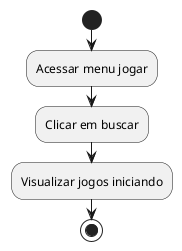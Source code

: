 @startuml visualizar_jogos
start
:Acessar menu jogar;
:Clicar em buscar;
:Visualizar jogos iniciando;
stop
@enduml